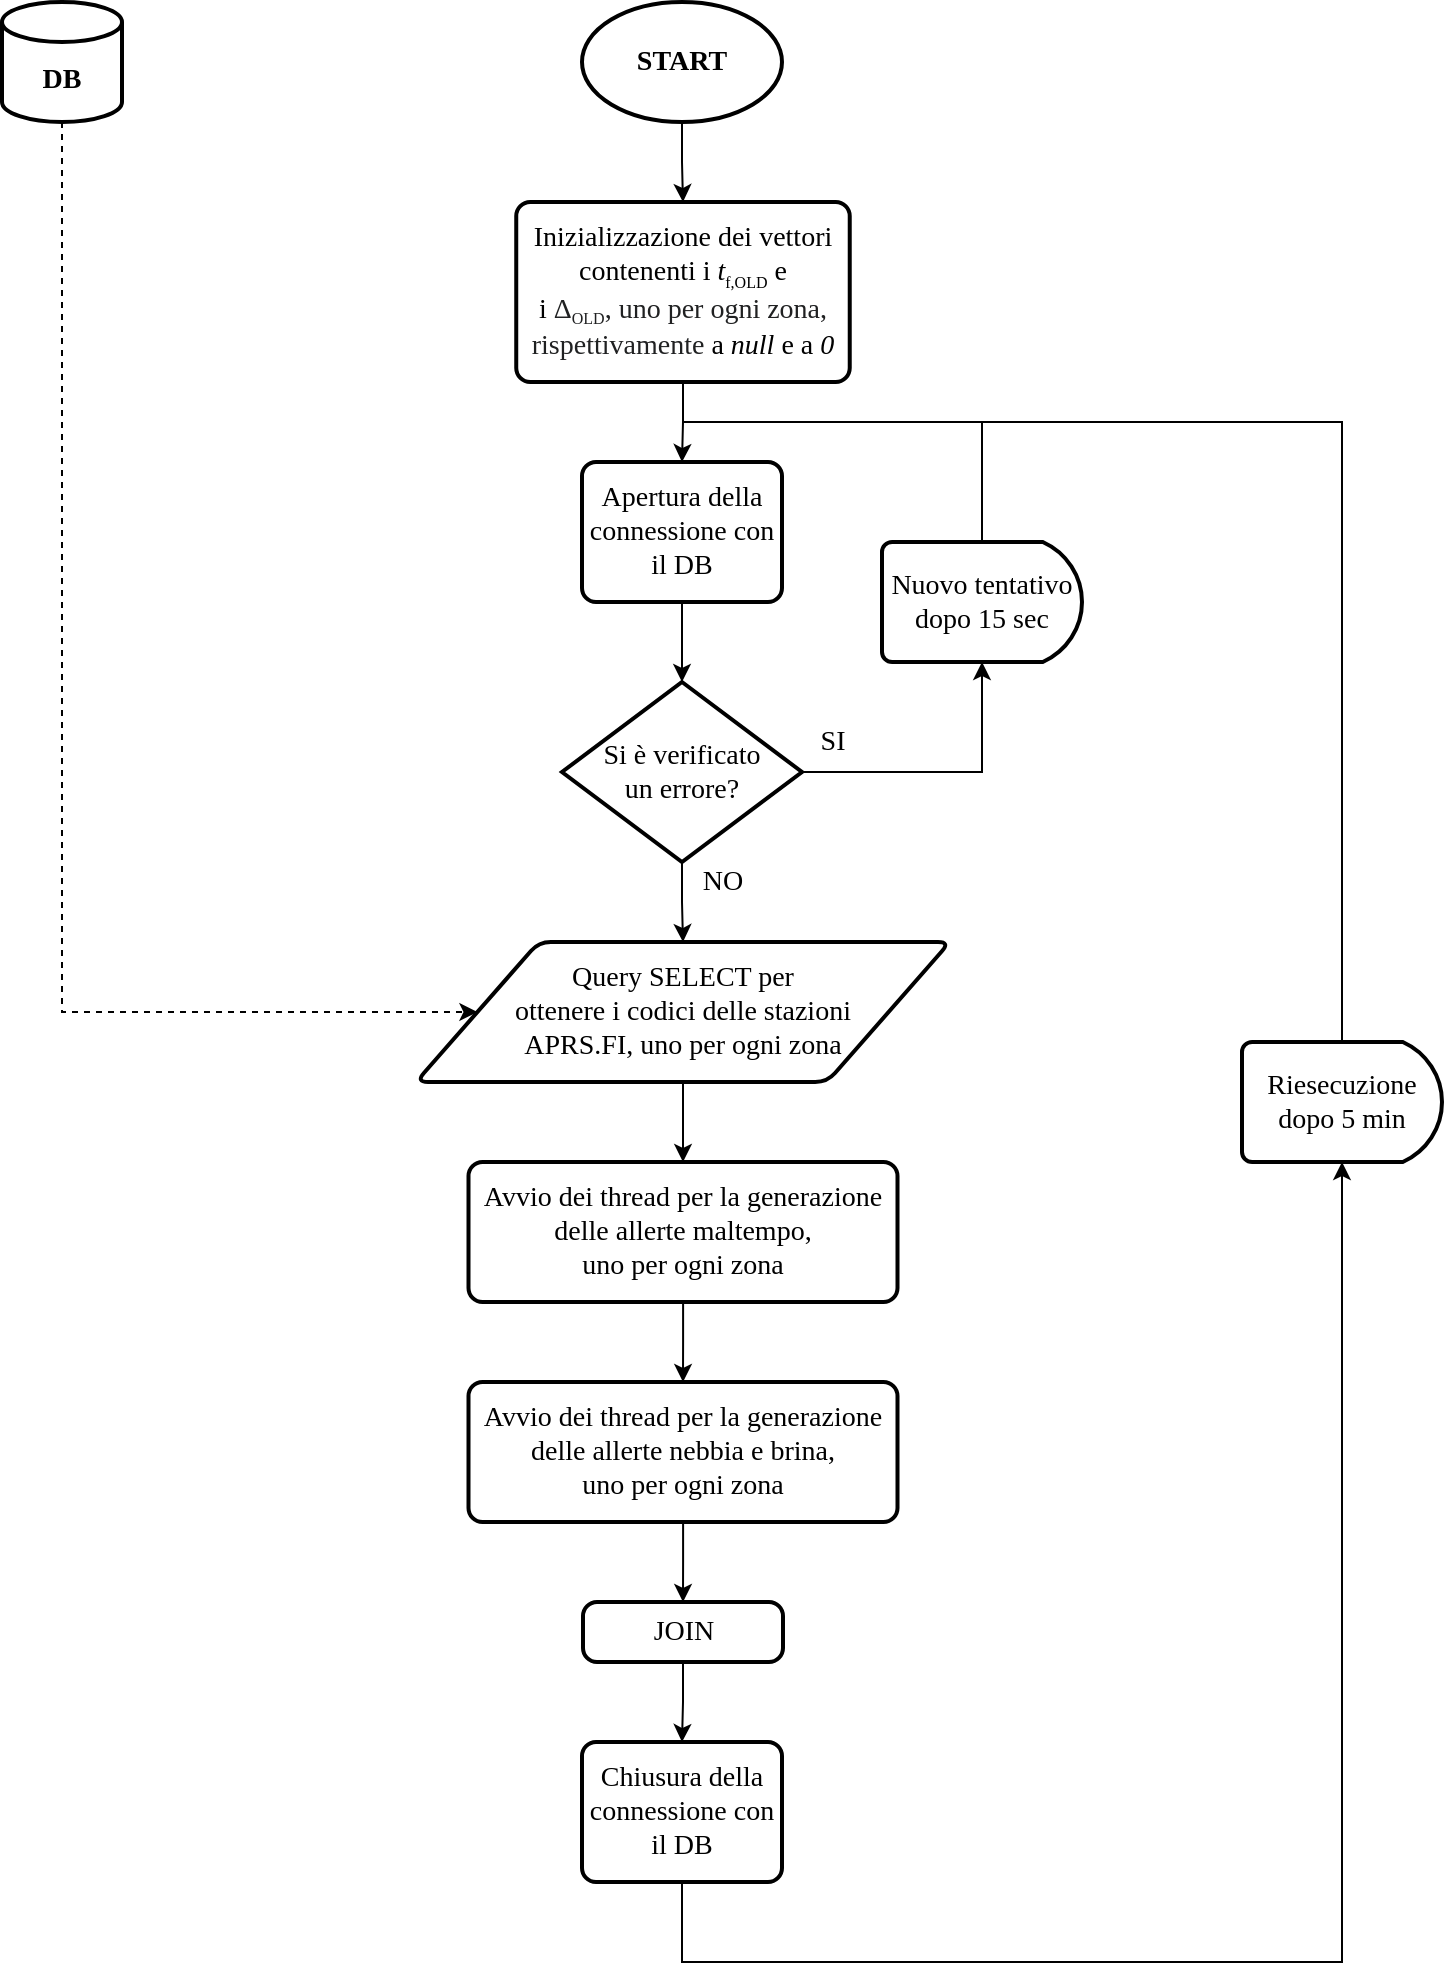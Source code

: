<mxfile version="16.5.1" type="device"><diagram id="3y_cP5BqKWQN3GSCPjNp" name="Pagina-1"><mxGraphModel dx="1038" dy="689" grid="1" gridSize="10" guides="1" tooltips="1" connect="1" arrows="1" fold="1" page="1" pageScale="1" pageWidth="840" pageHeight="1220" math="0" shadow="0"><root><mxCell id="0"/><mxCell id="1" parent="0"/><mxCell id="WDTbFYNZusb2qhl_V-xh-3" style="edgeStyle=orthogonalEdgeStyle;rounded=0;orthogonalLoop=1;jettySize=auto;html=1;entryX=0.5;entryY=0;entryDx=0;entryDy=0;fontFamily=Times New Roman;fontSize=8;" parent="1" source="ko0WVDE8KmE9LHTCxm8--1" target="WDTbFYNZusb2qhl_V-xh-2" edge="1"><mxGeometry relative="1" as="geometry"/></mxCell><mxCell id="ko0WVDE8KmE9LHTCxm8--1" value="&lt;font face=&quot;Times New Roman&quot; style=&quot;font-size: 14px&quot;&gt;&lt;b&gt;START&lt;/b&gt;&lt;/font&gt;" style="strokeWidth=2;html=1;shape=mxgraph.flowchart.start_1;whiteSpace=wrap;" parent="1" vertex="1"><mxGeometry x="370" y="20" width="100" height="60" as="geometry"/></mxCell><mxCell id="ko0WVDE8KmE9LHTCxm8--19" style="edgeStyle=orthogonalEdgeStyle;rounded=0;orthogonalLoop=1;jettySize=auto;html=1;entryX=0;entryY=0.5;entryDx=0;entryDy=0;fontFamily=Times New Roman;fontSize=14;dashed=1;" parent="1" source="ko0WVDE8KmE9LHTCxm8--2" target="ko0WVDE8KmE9LHTCxm8--17" edge="1"><mxGeometry relative="1" as="geometry"><Array as="points"><mxPoint x="110" y="525"/></Array></mxGeometry></mxCell><mxCell id="ko0WVDE8KmE9LHTCxm8--2" value="&lt;br&gt;&lt;b&gt;DB&lt;/b&gt;" style="strokeWidth=2;html=1;shape=mxgraph.flowchart.database;whiteSpace=wrap;fontFamily=Times New Roman;fontSize=14;" parent="1" vertex="1"><mxGeometry x="80" y="20" width="60" height="60" as="geometry"/></mxCell><mxCell id="ko0WVDE8KmE9LHTCxm8--12" style="edgeStyle=orthogonalEdgeStyle;rounded=0;orthogonalLoop=1;jettySize=auto;html=1;entryX=0.5;entryY=0;entryDx=0;entryDy=0;entryPerimeter=0;fontFamily=Times New Roman;fontSize=14;" parent="1" source="ko0WVDE8KmE9LHTCxm8--8" target="ko0WVDE8KmE9LHTCxm8--11" edge="1"><mxGeometry relative="1" as="geometry"/></mxCell><mxCell id="ko0WVDE8KmE9LHTCxm8--8" value="Apertura della connessione con il DB" style="rounded=1;whiteSpace=wrap;html=1;absoluteArcSize=1;arcSize=14;strokeWidth=2;fontFamily=Times New Roman;fontSize=14;" parent="1" vertex="1"><mxGeometry x="370" y="250" width="100" height="70" as="geometry"/></mxCell><mxCell id="ko0WVDE8KmE9LHTCxm8--14" style="edgeStyle=orthogonalEdgeStyle;rounded=0;orthogonalLoop=1;jettySize=auto;html=1;entryX=0.5;entryY=1;entryDx=0;entryDy=0;entryPerimeter=0;fontFamily=Times New Roman;fontSize=14;" parent="1" source="ko0WVDE8KmE9LHTCxm8--11" target="ko0WVDE8KmE9LHTCxm8--13" edge="1"><mxGeometry relative="1" as="geometry"/></mxCell><mxCell id="ko0WVDE8KmE9LHTCxm8--18" style="edgeStyle=orthogonalEdgeStyle;rounded=0;orthogonalLoop=1;jettySize=auto;html=1;entryX=0.5;entryY=0;entryDx=0;entryDy=0;fontFamily=Times New Roman;fontSize=14;" parent="1" source="ko0WVDE8KmE9LHTCxm8--11" target="ko0WVDE8KmE9LHTCxm8--17" edge="1"><mxGeometry relative="1" as="geometry"/></mxCell><mxCell id="ko0WVDE8KmE9LHTCxm8--11" value="Si è verificato&lt;br&gt;un errore?" style="strokeWidth=2;html=1;shape=mxgraph.flowchart.decision;whiteSpace=wrap;fontFamily=Times New Roman;fontSize=14;resizeHeight=1;resizeWidth=1;" parent="1" vertex="1"><mxGeometry x="360" y="360" width="120" height="90" as="geometry"/></mxCell><mxCell id="ko0WVDE8KmE9LHTCxm8--13" value="Nuovo tentativo dopo 15 sec" style="strokeWidth=2;html=1;shape=mxgraph.flowchart.delay;whiteSpace=wrap;fontFamily=Times New Roman;fontSize=14;" parent="1" vertex="1"><mxGeometry x="520" y="290" width="100" height="60" as="geometry"/></mxCell><mxCell id="ko0WVDE8KmE9LHTCxm8--16" value="SI" style="text;html=1;align=center;verticalAlign=middle;resizable=0;points=[];autosize=1;strokeColor=none;fillColor=none;fontSize=14;fontFamily=Times New Roman;" parent="1" vertex="1"><mxGeometry x="480" y="380" width="30" height="20" as="geometry"/></mxCell><mxCell id="ko0WVDE8KmE9LHTCxm8--21" style="edgeStyle=orthogonalEdgeStyle;rounded=0;orthogonalLoop=1;jettySize=auto;html=1;entryX=0.5;entryY=0;entryDx=0;entryDy=0;fontFamily=Times New Roman;fontSize=14;" parent="1" source="ko0WVDE8KmE9LHTCxm8--17" target="ko0WVDE8KmE9LHTCxm8--20" edge="1"><mxGeometry relative="1" as="geometry"/></mxCell><mxCell id="ko0WVDE8KmE9LHTCxm8--17" value="Query SELECT per &lt;br&gt;ottenere i codici delle stazioni &lt;br&gt;APRS.FI, uno per ogni zona" style="shape=parallelogram;html=1;strokeWidth=2;perimeter=parallelogramPerimeter;whiteSpace=wrap;rounded=1;arcSize=12;size=0.23;fontFamily=Times New Roman;fontSize=14;" parent="1" vertex="1"><mxGeometry x="287" y="490" width="267" height="70" as="geometry"/></mxCell><mxCell id="4y_VbwSJLxJbffU79itt-3" style="edgeStyle=orthogonalEdgeStyle;rounded=0;orthogonalLoop=1;jettySize=auto;html=1;entryX=0.5;entryY=0;entryDx=0;entryDy=0;" parent="1" source="ko0WVDE8KmE9LHTCxm8--20" target="4y_VbwSJLxJbffU79itt-2" edge="1"><mxGeometry relative="1" as="geometry"/></mxCell><mxCell id="ko0WVDE8KmE9LHTCxm8--20" value="Avvio dei thread per la generazione delle allerte maltempo, &lt;br&gt;uno per ogni zona" style="rounded=1;whiteSpace=wrap;html=1;absoluteArcSize=1;arcSize=14;strokeWidth=2;fontFamily=Times New Roman;fontSize=14;" parent="1" vertex="1"><mxGeometry x="313.25" y="600" width="214.5" height="70" as="geometry"/></mxCell><mxCell id="ko0WVDE8KmE9LHTCxm8--45" value="Riesecuzione dopo 5 min" style="strokeWidth=2;html=1;shape=mxgraph.flowchart.delay;whiteSpace=wrap;fontFamily=Times New Roman;fontSize=14;fillColor=default;" parent="1" vertex="1"><mxGeometry x="700" y="540" width="100" height="60" as="geometry"/></mxCell><mxCell id="ko0WVDE8KmE9LHTCxm8--64" value="NO" style="text;html=1;align=center;verticalAlign=middle;resizable=0;points=[];autosize=1;strokeColor=none;fillColor=none;fontSize=14;fontFamily=Times New Roman;" parent="1" vertex="1"><mxGeometry x="420" y="450" width="40" height="20" as="geometry"/></mxCell><mxCell id="4y_VbwSJLxJbffU79itt-1" value="" style="endArrow=none;html=1;rounded=0;entryX=0.5;entryY=0;entryDx=0;entryDy=0;entryPerimeter=0;" parent="1" target="ko0WVDE8KmE9LHTCxm8--13" edge="1"><mxGeometry width="50" height="50" relative="1" as="geometry"><mxPoint x="420" y="230" as="sourcePoint"/><mxPoint x="650" y="310" as="targetPoint"/><Array as="points"><mxPoint x="570" y="230"/></Array></mxGeometry></mxCell><mxCell id="4y_VbwSJLxJbffU79itt-7" style="edgeStyle=orthogonalEdgeStyle;rounded=0;orthogonalLoop=1;jettySize=auto;html=1;entryX=0.5;entryY=0;entryDx=0;entryDy=0;fontFamily=Times New Roman;fontSize=14;" parent="1" source="4y_VbwSJLxJbffU79itt-2" target="4y_VbwSJLxJbffU79itt-6" edge="1"><mxGeometry relative="1" as="geometry"/></mxCell><mxCell id="4y_VbwSJLxJbffU79itt-2" value="Avvio dei thread per la generazione delle allerte nebbia e brina, &lt;br&gt;uno per ogni zona" style="rounded=1;whiteSpace=wrap;html=1;absoluteArcSize=1;arcSize=14;strokeWidth=2;fontFamily=Times New Roman;fontSize=14;" parent="1" vertex="1"><mxGeometry x="313.25" y="710" width="214.5" height="70" as="geometry"/></mxCell><mxCell id="4y_VbwSJLxJbffU79itt-5" value="" style="endArrow=none;html=1;rounded=0;exitX=0.5;exitY=0;exitDx=0;exitDy=0;exitPerimeter=0;" parent="1" edge="1"><mxGeometry width="50" height="50" relative="1" as="geometry"><mxPoint x="750" y="540" as="sourcePoint"/><mxPoint x="570" y="230" as="targetPoint"/><Array as="points"><mxPoint x="750" y="230"/></Array></mxGeometry></mxCell><mxCell id="e-frYMX-6RQxRsTnBN8T-2" style="edgeStyle=orthogonalEdgeStyle;rounded=0;orthogonalLoop=1;jettySize=auto;html=1;entryX=0.5;entryY=0;entryDx=0;entryDy=0;" parent="1" source="4y_VbwSJLxJbffU79itt-6" target="e-frYMX-6RQxRsTnBN8T-1" edge="1"><mxGeometry relative="1" as="geometry"/></mxCell><mxCell id="4y_VbwSJLxJbffU79itt-6" value="&lt;font style=&quot;font-size: 14px&quot; face=&quot;Times New Roman&quot;&gt;JOIN&lt;/font&gt;" style="rounded=1;whiteSpace=wrap;html=1;absoluteArcSize=1;arcSize=14;strokeWidth=2;" parent="1" vertex="1"><mxGeometry x="370.5" y="820" width="100" height="30" as="geometry"/></mxCell><mxCell id="WDTbFYNZusb2qhl_V-xh-4" style="edgeStyle=orthogonalEdgeStyle;rounded=0;orthogonalLoop=1;jettySize=auto;html=1;entryX=0.5;entryY=0;entryDx=0;entryDy=0;fontFamily=Times New Roman;fontSize=8;" parent="1" source="WDTbFYNZusb2qhl_V-xh-2" target="ko0WVDE8KmE9LHTCxm8--8" edge="1"><mxGeometry relative="1" as="geometry"/></mxCell><mxCell id="WDTbFYNZusb2qhl_V-xh-2" value="&lt;font&gt;&lt;font face=&quot;Times New Roman&quot;&gt;&lt;span style=&quot;font-size: 14px&quot;&gt;Inizializzazione dei vettori contenenti i &lt;/span&gt;&lt;i style=&quot;font-size: 14px&quot;&gt;t&lt;/i&gt;&lt;sub&gt;&lt;font style=&quot;font-size: 8px&quot;&gt;f,OLD&lt;/font&gt;&lt;/sub&gt;&lt;span style=&quot;font-size: 14px&quot;&gt;&amp;nbsp;e i&amp;nbsp;&lt;/span&gt;&lt;/font&gt;&lt;font face=&quot;Times New Roman&quot;&gt;&lt;span style=&quot;font-size: 14px ; color: rgb(32 , 33 , 34) ; text-align: left ; background-color: rgb(255 , 255 , 255)&quot;&gt;Δ&lt;/span&gt;&lt;span style=&quot;color: rgb(32 , 33 , 34) ; text-align: left ; background-color: rgb(255 , 255 , 255)&quot;&gt;&lt;font&gt;&lt;sub style=&quot;vertical-align: sub&quot;&gt;&lt;font style=&quot;font-size: 8px&quot;&gt;OLD&lt;/font&gt;&lt;/sub&gt;&lt;span style=&quot;font-size: 14px&quot;&gt;,&amp;nbsp;&lt;/span&gt;&lt;font style=&quot;font-size: 14px&quot;&gt;uno per ogni zona, rispettivamente&lt;/font&gt;&lt;span style=&quot;font-size: 14px&quot;&gt;&amp;nbsp;&lt;/span&gt;&lt;/font&gt;&lt;/span&gt;&lt;/font&gt;&lt;font face=&quot;Times New Roman&quot; style=&quot;font-size: 14px&quot;&gt;a &lt;i&gt;null&lt;/i&gt;&amp;nbsp;e a &lt;i&gt;0&lt;/i&gt;&lt;/font&gt;&lt;/font&gt;" style="rounded=1;whiteSpace=wrap;html=1;absoluteArcSize=1;arcSize=14;strokeWidth=2;" parent="1" vertex="1"><mxGeometry x="337.12" y="120" width="166.75" height="90" as="geometry"/></mxCell><mxCell id="e-frYMX-6RQxRsTnBN8T-3" style="edgeStyle=orthogonalEdgeStyle;rounded=0;orthogonalLoop=1;jettySize=auto;html=1;entryX=0.5;entryY=1;entryDx=0;entryDy=0;entryPerimeter=0;" parent="1" source="e-frYMX-6RQxRsTnBN8T-1" target="ko0WVDE8KmE9LHTCxm8--45" edge="1"><mxGeometry relative="1" as="geometry"><Array as="points"><mxPoint x="420" y="1000"/><mxPoint x="750" y="1000"/></Array></mxGeometry></mxCell><mxCell id="e-frYMX-6RQxRsTnBN8T-1" value="Chiusura della connessione con il DB" style="rounded=1;whiteSpace=wrap;html=1;absoluteArcSize=1;arcSize=14;strokeWidth=2;fontFamily=Times New Roman;fontSize=14;" parent="1" vertex="1"><mxGeometry x="370" y="890" width="100" height="70" as="geometry"/></mxCell></root></mxGraphModel></diagram></mxfile>